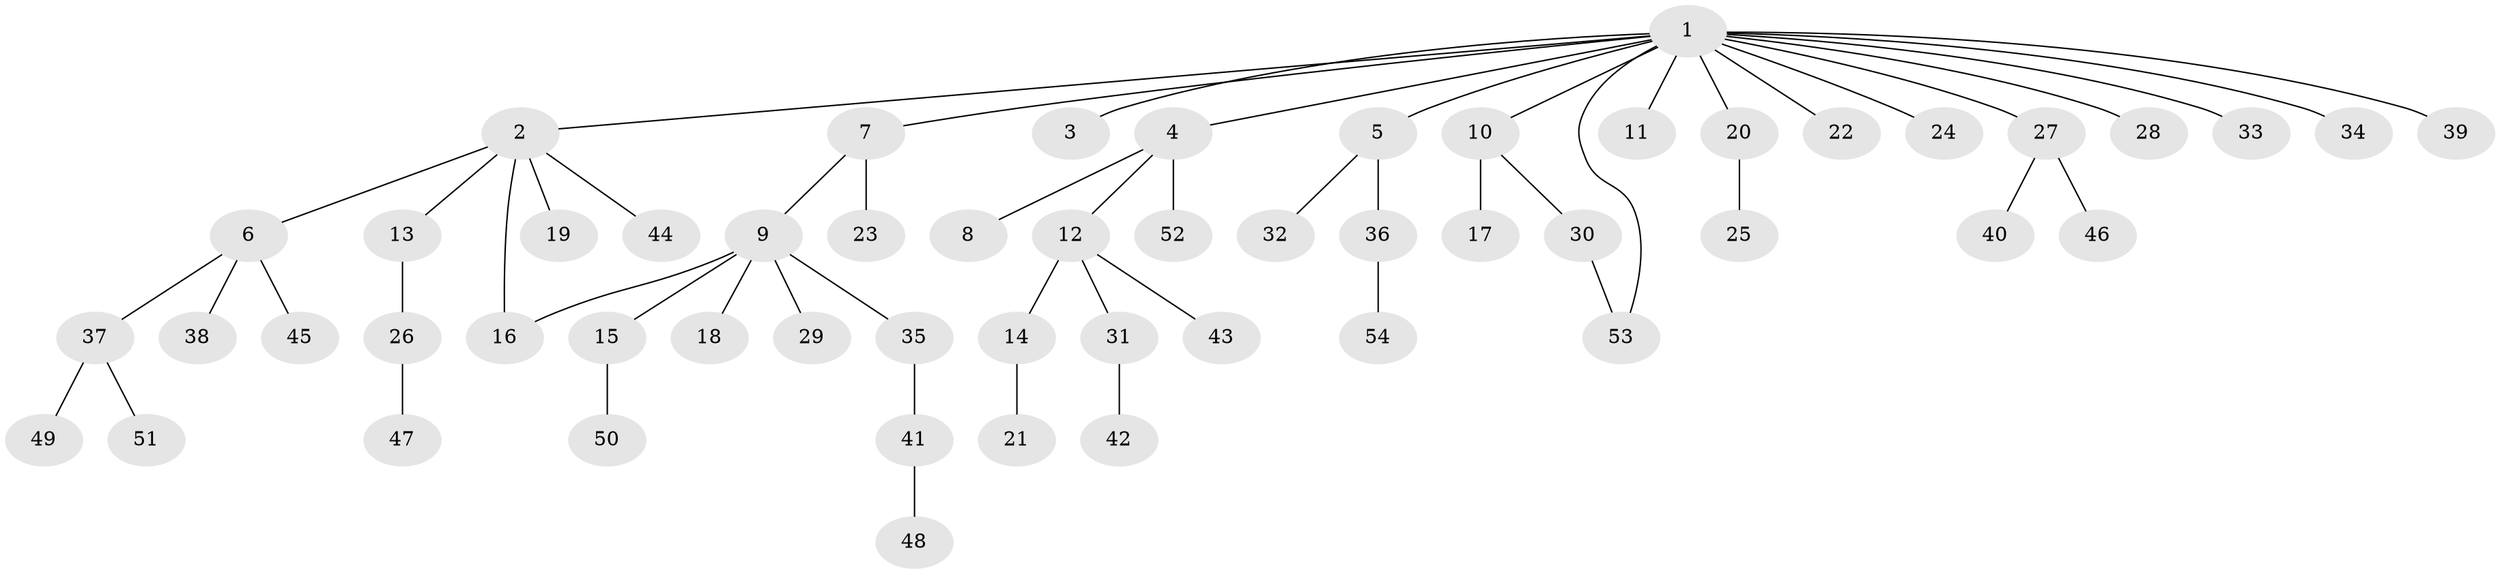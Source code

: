 // coarse degree distribution, {17: 0.02564102564102564, 8: 0.02564102564102564, 1: 0.6666666666666666, 3: 0.02564102564102564, 2: 0.20512820512820512, 6: 0.02564102564102564, 4: 0.02564102564102564}
// Generated by graph-tools (version 1.1) at 2025/23/03/03/25 07:23:54]
// undirected, 54 vertices, 55 edges
graph export_dot {
graph [start="1"]
  node [color=gray90,style=filled];
  1;
  2;
  3;
  4;
  5;
  6;
  7;
  8;
  9;
  10;
  11;
  12;
  13;
  14;
  15;
  16;
  17;
  18;
  19;
  20;
  21;
  22;
  23;
  24;
  25;
  26;
  27;
  28;
  29;
  30;
  31;
  32;
  33;
  34;
  35;
  36;
  37;
  38;
  39;
  40;
  41;
  42;
  43;
  44;
  45;
  46;
  47;
  48;
  49;
  50;
  51;
  52;
  53;
  54;
  1 -- 2;
  1 -- 3;
  1 -- 4;
  1 -- 5;
  1 -- 7;
  1 -- 10;
  1 -- 11;
  1 -- 20;
  1 -- 22;
  1 -- 24;
  1 -- 27;
  1 -- 28;
  1 -- 33;
  1 -- 34;
  1 -- 39;
  1 -- 53;
  2 -- 6;
  2 -- 13;
  2 -- 16;
  2 -- 19;
  2 -- 44;
  4 -- 8;
  4 -- 12;
  4 -- 52;
  5 -- 32;
  5 -- 36;
  6 -- 37;
  6 -- 38;
  6 -- 45;
  7 -- 9;
  7 -- 23;
  9 -- 15;
  9 -- 16;
  9 -- 18;
  9 -- 29;
  9 -- 35;
  10 -- 17;
  10 -- 30;
  12 -- 14;
  12 -- 31;
  12 -- 43;
  13 -- 26;
  14 -- 21;
  15 -- 50;
  20 -- 25;
  26 -- 47;
  27 -- 40;
  27 -- 46;
  30 -- 53;
  31 -- 42;
  35 -- 41;
  36 -- 54;
  37 -- 49;
  37 -- 51;
  41 -- 48;
}
